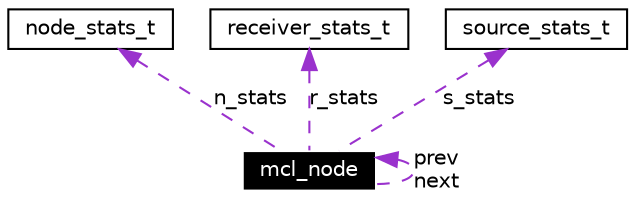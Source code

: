 digraph G
{
  edge [fontname="Helvetica",fontsize=10,labelfontname="Helvetica",labelfontsize=10];
  node [fontname="Helvetica",fontsize=10,shape=record];
  Node99 [label="mcl_node",height=0.2,width=0.4,color="white", fillcolor="black", style="filled" fontcolor="white"];
  Node100 -> Node99 [dir=back,color="darkorchid3",fontsize=10,style="dashed",label="n_stats",fontname="Helvetica"];
  Node100 [label="node_stats_t",height=0.2,width=0.4,color="black",URL="$structnode__stats__t.html"];
  Node101 -> Node99 [dir=back,color="darkorchid3",fontsize=10,style="dashed",label="r_stats",fontname="Helvetica"];
  Node101 [label="receiver_stats_t",height=0.2,width=0.4,color="black",URL="$structreceiver__stats__t.html"];
  Node102 -> Node99 [dir=back,color="darkorchid3",fontsize=10,style="dashed",label="s_stats",fontname="Helvetica"];
  Node102 [label="source_stats_t",height=0.2,width=0.4,color="black",URL="$structsource__stats__t.html"];
  Node99 -> Node99 [dir=back,color="darkorchid3",fontsize=10,style="dashed",label="prev\nnext",fontname="Helvetica"];
}
